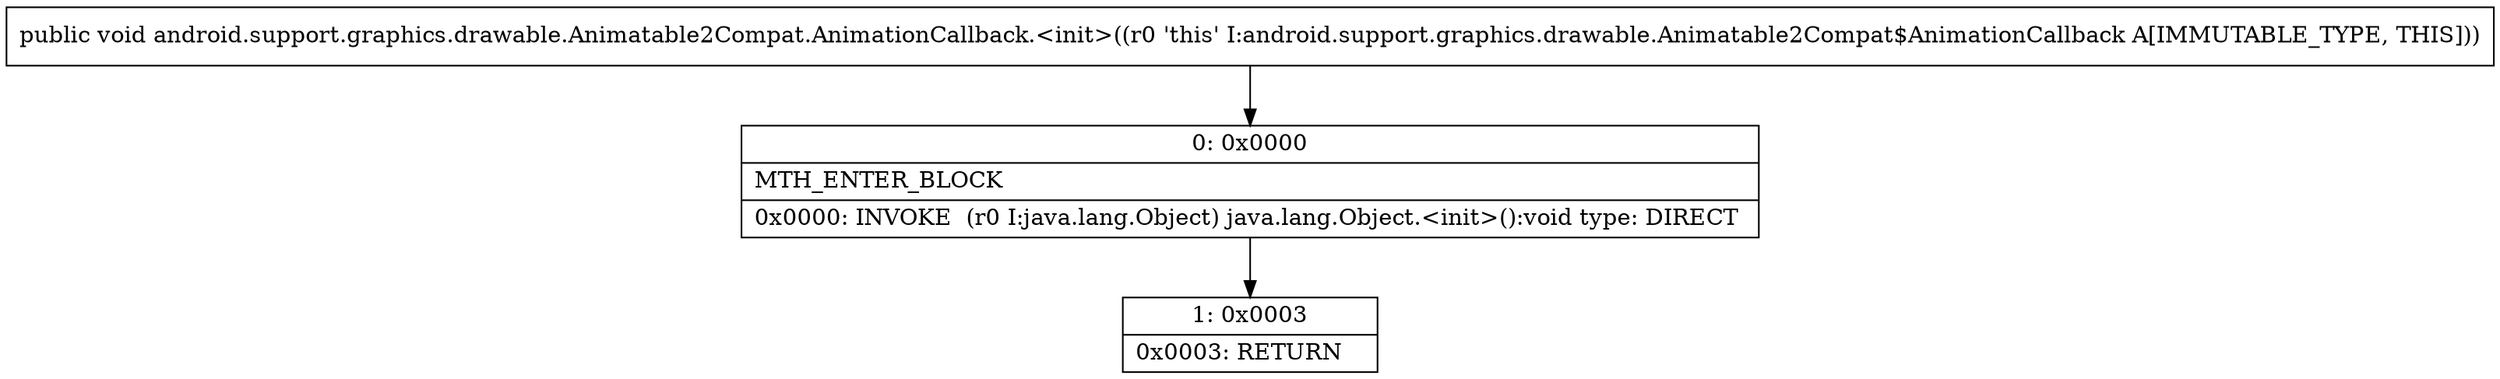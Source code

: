 digraph "CFG forandroid.support.graphics.drawable.Animatable2Compat.AnimationCallback.\<init\>()V" {
Node_0 [shape=record,label="{0\:\ 0x0000|MTH_ENTER_BLOCK\l|0x0000: INVOKE  (r0 I:java.lang.Object) java.lang.Object.\<init\>():void type: DIRECT \l}"];
Node_1 [shape=record,label="{1\:\ 0x0003|0x0003: RETURN   \l}"];
MethodNode[shape=record,label="{public void android.support.graphics.drawable.Animatable2Compat.AnimationCallback.\<init\>((r0 'this' I:android.support.graphics.drawable.Animatable2Compat$AnimationCallback A[IMMUTABLE_TYPE, THIS])) }"];
MethodNode -> Node_0;
Node_0 -> Node_1;
}

